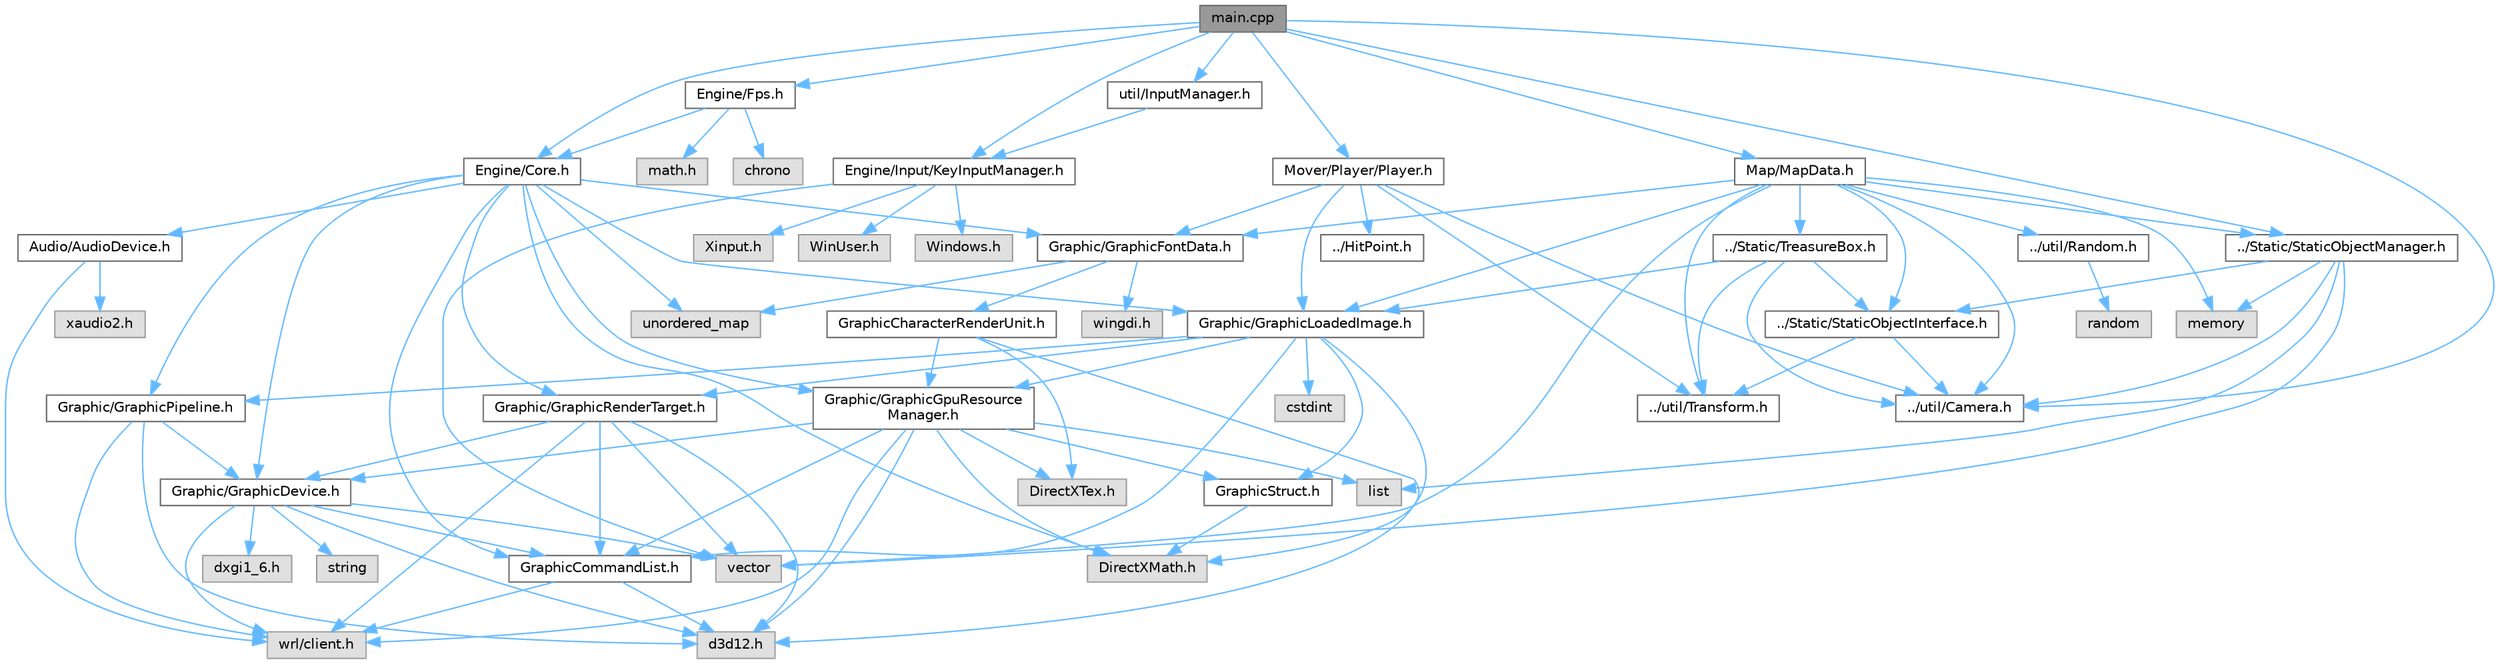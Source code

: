 digraph "main.cpp"
{
 // LATEX_PDF_SIZE
  bgcolor="transparent";
  edge [fontname=Helvetica,fontsize=10,labelfontname=Helvetica,labelfontsize=10];
  node [fontname=Helvetica,fontsize=10,shape=box,height=0.2,width=0.4];
  Node1 [id="Node000001",label="main.cpp",height=0.2,width=0.4,color="gray40", fillcolor="grey60", style="filled", fontcolor="black",tooltip=" "];
  Node1 -> Node2 [id="edge94_Node000001_Node000002",color="steelblue1",style="solid",tooltip=" "];
  Node2 [id="Node000002",label="Engine/Core.h",height=0.2,width=0.4,color="grey40", fillcolor="white", style="filled",URL="$_core_8h.html",tooltip=" "];
  Node2 -> Node3 [id="edge95_Node000002_Node000003",color="steelblue1",style="solid",tooltip=" "];
  Node3 [id="Node000003",label="Graphic/GraphicDevice.h",height=0.2,width=0.4,color="grey40", fillcolor="white", style="filled",URL="$_graphic_device_8h.html",tooltip=" "];
  Node3 -> Node4 [id="edge96_Node000003_Node000004",color="steelblue1",style="solid",tooltip=" "];
  Node4 [id="Node000004",label="d3d12.h",height=0.2,width=0.4,color="grey60", fillcolor="#E0E0E0", style="filled",tooltip=" "];
  Node3 -> Node5 [id="edge97_Node000003_Node000005",color="steelblue1",style="solid",tooltip=" "];
  Node5 [id="Node000005",label="dxgi1_6.h",height=0.2,width=0.4,color="grey60", fillcolor="#E0E0E0", style="filled",tooltip=" "];
  Node3 -> Node6 [id="edge98_Node000003_Node000006",color="steelblue1",style="solid",tooltip=" "];
  Node6 [id="Node000006",label="wrl/client.h",height=0.2,width=0.4,color="grey60", fillcolor="#E0E0E0", style="filled",tooltip=" "];
  Node3 -> Node7 [id="edge99_Node000003_Node000007",color="steelblue1",style="solid",tooltip=" "];
  Node7 [id="Node000007",label="vector",height=0.2,width=0.4,color="grey60", fillcolor="#E0E0E0", style="filled",tooltip=" "];
  Node3 -> Node8 [id="edge100_Node000003_Node000008",color="steelblue1",style="solid",tooltip=" "];
  Node8 [id="Node000008",label="string",height=0.2,width=0.4,color="grey60", fillcolor="#E0E0E0", style="filled",tooltip=" "];
  Node3 -> Node9 [id="edge101_Node000003_Node000009",color="steelblue1",style="solid",tooltip=" "];
  Node9 [id="Node000009",label="GraphicCommandList.h",height=0.2,width=0.4,color="grey40", fillcolor="white", style="filled",URL="$_graphic_command_list_8h.html",tooltip=" "];
  Node9 -> Node4 [id="edge102_Node000009_Node000004",color="steelblue1",style="solid",tooltip=" "];
  Node9 -> Node6 [id="edge103_Node000009_Node000006",color="steelblue1",style="solid",tooltip=" "];
  Node2 -> Node9 [id="edge104_Node000002_Node000009",color="steelblue1",style="solid",tooltip=" "];
  Node2 -> Node10 [id="edge105_Node000002_Node000010",color="steelblue1",style="solid",tooltip=" "];
  Node10 [id="Node000010",label="Graphic/GraphicRenderTarget.h",height=0.2,width=0.4,color="grey40", fillcolor="white", style="filled",URL="$_graphic_render_target_8h.html",tooltip=" "];
  Node10 -> Node3 [id="edge106_Node000010_Node000003",color="steelblue1",style="solid",tooltip=" "];
  Node10 -> Node9 [id="edge107_Node000010_Node000009",color="steelblue1",style="solid",tooltip=" "];
  Node10 -> Node7 [id="edge108_Node000010_Node000007",color="steelblue1",style="solid",tooltip=" "];
  Node10 -> Node4 [id="edge109_Node000010_Node000004",color="steelblue1",style="solid",tooltip=" "];
  Node10 -> Node6 [id="edge110_Node000010_Node000006",color="steelblue1",style="solid",tooltip=" "];
  Node2 -> Node11 [id="edge111_Node000002_Node000011",color="steelblue1",style="solid",tooltip=" "];
  Node11 [id="Node000011",label="Graphic/GraphicPipeline.h",height=0.2,width=0.4,color="grey40", fillcolor="white", style="filled",URL="$_graphic_pipeline_8h.html",tooltip=" "];
  Node11 -> Node3 [id="edge112_Node000011_Node000003",color="steelblue1",style="solid",tooltip=" "];
  Node11 -> Node4 [id="edge113_Node000011_Node000004",color="steelblue1",style="solid",tooltip=" "];
  Node11 -> Node6 [id="edge114_Node000011_Node000006",color="steelblue1",style="solid",tooltip=" "];
  Node2 -> Node12 [id="edge115_Node000002_Node000012",color="steelblue1",style="solid",tooltip=" "];
  Node12 [id="Node000012",label="Graphic/GraphicGpuResource\lManager.h",height=0.2,width=0.4,color="grey40", fillcolor="white", style="filled",URL="$_graphic_gpu_resource_manager_8h.html",tooltip=" "];
  Node12 -> Node3 [id="edge116_Node000012_Node000003",color="steelblue1",style="solid",tooltip=" "];
  Node12 -> Node9 [id="edge117_Node000012_Node000009",color="steelblue1",style="solid",tooltip=" "];
  Node12 -> Node13 [id="edge118_Node000012_Node000013",color="steelblue1",style="solid",tooltip=" "];
  Node13 [id="Node000013",label="GraphicStruct.h",height=0.2,width=0.4,color="grey40", fillcolor="white", style="filled",URL="$_graphic_struct_8h.html",tooltip=" "];
  Node13 -> Node14 [id="edge119_Node000013_Node000014",color="steelblue1",style="solid",tooltip=" "];
  Node14 [id="Node000014",label="DirectXMath.h",height=0.2,width=0.4,color="grey60", fillcolor="#E0E0E0", style="filled",tooltip=" "];
  Node12 -> Node4 [id="edge120_Node000012_Node000004",color="steelblue1",style="solid",tooltip=" "];
  Node12 -> Node14 [id="edge121_Node000012_Node000014",color="steelblue1",style="solid",tooltip=" "];
  Node12 -> Node15 [id="edge122_Node000012_Node000015",color="steelblue1",style="solid",tooltip=" "];
  Node15 [id="Node000015",label="DirectXTex.h",height=0.2,width=0.4,color="grey60", fillcolor="#E0E0E0", style="filled",tooltip=" "];
  Node12 -> Node16 [id="edge123_Node000012_Node000016",color="steelblue1",style="solid",tooltip=" "];
  Node16 [id="Node000016",label="list",height=0.2,width=0.4,color="grey60", fillcolor="#E0E0E0", style="filled",tooltip=" "];
  Node12 -> Node6 [id="edge124_Node000012_Node000006",color="steelblue1",style="solid",tooltip=" "];
  Node2 -> Node17 [id="edge125_Node000002_Node000017",color="steelblue1",style="solid",tooltip=" "];
  Node17 [id="Node000017",label="Graphic/GraphicLoadedImage.h",height=0.2,width=0.4,color="grey40", fillcolor="white", style="filled",URL="$_graphic_loaded_image_8h.html",tooltip=" "];
  Node17 -> Node18 [id="edge126_Node000017_Node000018",color="steelblue1",style="solid",tooltip=" "];
  Node18 [id="Node000018",label="cstdint",height=0.2,width=0.4,color="grey60", fillcolor="#E0E0E0", style="filled",tooltip=" "];
  Node17 -> Node14 [id="edge127_Node000017_Node000014",color="steelblue1",style="solid",tooltip=" "];
  Node17 -> Node9 [id="edge128_Node000017_Node000009",color="steelblue1",style="solid",tooltip=" "];
  Node17 -> Node11 [id="edge129_Node000017_Node000011",color="steelblue1",style="solid",tooltip=" "];
  Node17 -> Node10 [id="edge130_Node000017_Node000010",color="steelblue1",style="solid",tooltip=" "];
  Node17 -> Node12 [id="edge131_Node000017_Node000012",color="steelblue1",style="solid",tooltip=" "];
  Node17 -> Node13 [id="edge132_Node000017_Node000013",color="steelblue1",style="solid",tooltip=" "];
  Node2 -> Node19 [id="edge133_Node000002_Node000019",color="steelblue1",style="solid",tooltip=" "];
  Node19 [id="Node000019",label="Graphic/GraphicFontData.h",height=0.2,width=0.4,color="grey40", fillcolor="white", style="filled",URL="$_graphic_font_data_8h.html",tooltip=" "];
  Node19 -> Node20 [id="edge134_Node000019_Node000020",color="steelblue1",style="solid",tooltip=" "];
  Node20 [id="Node000020",label="GraphicCharacterRenderUnit.h",height=0.2,width=0.4,color="grey40", fillcolor="white", style="filled",URL="$_graphic_character_render_unit_8h.html",tooltip=" "];
  Node20 -> Node12 [id="edge135_Node000020_Node000012",color="steelblue1",style="solid",tooltip=" "];
  Node20 -> Node4 [id="edge136_Node000020_Node000004",color="steelblue1",style="solid",tooltip=" "];
  Node20 -> Node15 [id="edge137_Node000020_Node000015",color="steelblue1",style="solid",tooltip=" "];
  Node19 -> Node21 [id="edge138_Node000019_Node000021",color="steelblue1",style="solid",tooltip=" "];
  Node21 [id="Node000021",label="unordered_map",height=0.2,width=0.4,color="grey60", fillcolor="#E0E0E0", style="filled",tooltip=" "];
  Node19 -> Node22 [id="edge139_Node000019_Node000022",color="steelblue1",style="solid",tooltip=" "];
  Node22 [id="Node000022",label="wingdi.h",height=0.2,width=0.4,color="grey60", fillcolor="#E0E0E0", style="filled",tooltip=" "];
  Node2 -> Node23 [id="edge140_Node000002_Node000023",color="steelblue1",style="solid",tooltip=" "];
  Node23 [id="Node000023",label="Audio/AudioDevice.h",height=0.2,width=0.4,color="grey40", fillcolor="white", style="filled",URL="$_audio_device_8h.html",tooltip=" "];
  Node23 -> Node24 [id="edge141_Node000023_Node000024",color="steelblue1",style="solid",tooltip=" "];
  Node24 [id="Node000024",label="xaudio2.h",height=0.2,width=0.4,color="grey60", fillcolor="#E0E0E0", style="filled",tooltip=" "];
  Node23 -> Node6 [id="edge142_Node000023_Node000006",color="steelblue1",style="solid",tooltip=" "];
  Node2 -> Node14 [id="edge143_Node000002_Node000014",color="steelblue1",style="solid",tooltip=" "];
  Node2 -> Node21 [id="edge144_Node000002_Node000021",color="steelblue1",style="solid",tooltip=" "];
  Node1 -> Node25 [id="edge145_Node000001_Node000025",color="steelblue1",style="solid",tooltip=" "];
  Node25 [id="Node000025",label="Engine/Fps.h",height=0.2,width=0.4,color="grey40", fillcolor="white", style="filled",URL="$_fps_8h.html",tooltip=" "];
  Node25 -> Node2 [id="edge146_Node000025_Node000002",color="steelblue1",style="solid",tooltip=" "];
  Node25 -> Node26 [id="edge147_Node000025_Node000026",color="steelblue1",style="solid",tooltip=" "];
  Node26 [id="Node000026",label="math.h",height=0.2,width=0.4,color="grey60", fillcolor="#E0E0E0", style="filled",tooltip=" "];
  Node25 -> Node27 [id="edge148_Node000025_Node000027",color="steelblue1",style="solid",tooltip=" "];
  Node27 [id="Node000027",label="chrono",height=0.2,width=0.4,color="grey60", fillcolor="#E0E0E0", style="filled",tooltip=" "];
  Node1 -> Node28 [id="edge149_Node000001_Node000028",color="steelblue1",style="solid",tooltip=" "];
  Node28 [id="Node000028",label="Engine/Input/KeyInputManager.h",height=0.2,width=0.4,color="grey40", fillcolor="white", style="filled",URL="$_key_input_manager_8h.html",tooltip=" "];
  Node28 -> Node29 [id="edge150_Node000028_Node000029",color="steelblue1",style="solid",tooltip=" "];
  Node29 [id="Node000029",label="Windows.h",height=0.2,width=0.4,color="grey60", fillcolor="#E0E0E0", style="filled",tooltip=" "];
  Node28 -> Node30 [id="edge151_Node000028_Node000030",color="steelblue1",style="solid",tooltip=" "];
  Node30 [id="Node000030",label="Xinput.h",height=0.2,width=0.4,color="grey60", fillcolor="#E0E0E0", style="filled",tooltip=" "];
  Node28 -> Node31 [id="edge152_Node000028_Node000031",color="steelblue1",style="solid",tooltip=" "];
  Node31 [id="Node000031",label="WinUser.h",height=0.2,width=0.4,color="grey60", fillcolor="#E0E0E0", style="filled",tooltip=" "];
  Node28 -> Node7 [id="edge153_Node000028_Node000007",color="steelblue1",style="solid",tooltip=" "];
  Node1 -> Node32 [id="edge154_Node000001_Node000032",color="steelblue1",style="solid",tooltip=" "];
  Node32 [id="Node000032",label="Map/MapData.h",height=0.2,width=0.4,color="grey40", fillcolor="white", style="filled",URL="$_map_data_8h.html",tooltip=" "];
  Node32 -> Node17 [id="edge155_Node000032_Node000017",color="steelblue1",style="solid",tooltip=" "];
  Node32 -> Node19 [id="edge156_Node000032_Node000019",color="steelblue1",style="solid",tooltip=" "];
  Node32 -> Node33 [id="edge157_Node000032_Node000033",color="steelblue1",style="solid",tooltip=" "];
  Node33 [id="Node000033",label="../util/Camera.h",height=0.2,width=0.4,color="grey40", fillcolor="white", style="filled",URL="$_camera_8h.html",tooltip=" "];
  Node32 -> Node34 [id="edge158_Node000032_Node000034",color="steelblue1",style="solid",tooltip=" "];
  Node34 [id="Node000034",label="../util/Random.h",height=0.2,width=0.4,color="grey40", fillcolor="white", style="filled",URL="$_random_8h.html",tooltip=" "];
  Node34 -> Node35 [id="edge159_Node000034_Node000035",color="steelblue1",style="solid",tooltip=" "];
  Node35 [id="Node000035",label="random",height=0.2,width=0.4,color="grey60", fillcolor="#E0E0E0", style="filled",tooltip=" "];
  Node32 -> Node36 [id="edge160_Node000032_Node000036",color="steelblue1",style="solid",tooltip=" "];
  Node36 [id="Node000036",label="../util/Transform.h",height=0.2,width=0.4,color="grey40", fillcolor="white", style="filled",URL="$_transform_8h.html",tooltip=" "];
  Node32 -> Node37 [id="edge161_Node000032_Node000037",color="steelblue1",style="solid",tooltip=" "];
  Node37 [id="Node000037",label="../Static/StaticObjectInterface.h",height=0.2,width=0.4,color="grey40", fillcolor="white", style="filled",URL="$_static_object_interface_8h.html",tooltip=" "];
  Node37 -> Node33 [id="edge162_Node000037_Node000033",color="steelblue1",style="solid",tooltip=" "];
  Node37 -> Node36 [id="edge163_Node000037_Node000036",color="steelblue1",style="solid",tooltip=" "];
  Node32 -> Node38 [id="edge164_Node000032_Node000038",color="steelblue1",style="solid",tooltip=" "];
  Node38 [id="Node000038",label="../Static/TreasureBox.h",height=0.2,width=0.4,color="grey40", fillcolor="white", style="filled",URL="$_treasure_box_8h.html",tooltip=" "];
  Node38 -> Node36 [id="edge165_Node000038_Node000036",color="steelblue1",style="solid",tooltip=" "];
  Node38 -> Node33 [id="edge166_Node000038_Node000033",color="steelblue1",style="solid",tooltip=" "];
  Node38 -> Node17 [id="edge167_Node000038_Node000017",color="steelblue1",style="solid",tooltip=" "];
  Node38 -> Node37 [id="edge168_Node000038_Node000037",color="steelblue1",style="solid",tooltip=" "];
  Node32 -> Node39 [id="edge169_Node000032_Node000039",color="steelblue1",style="solid",tooltip=" "];
  Node39 [id="Node000039",label="../Static/StaticObjectManager.h",height=0.2,width=0.4,color="grey40", fillcolor="white", style="filled",URL="$_static_object_manager_8h.html",tooltip=" "];
  Node39 -> Node37 [id="edge170_Node000039_Node000037",color="steelblue1",style="solid",tooltip=" "];
  Node39 -> Node33 [id="edge171_Node000039_Node000033",color="steelblue1",style="solid",tooltip=" "];
  Node39 -> Node16 [id="edge172_Node000039_Node000016",color="steelblue1",style="solid",tooltip=" "];
  Node39 -> Node7 [id="edge173_Node000039_Node000007",color="steelblue1",style="solid",tooltip=" "];
  Node39 -> Node40 [id="edge174_Node000039_Node000040",color="steelblue1",style="solid",tooltip=" "];
  Node40 [id="Node000040",label="memory",height=0.2,width=0.4,color="grey60", fillcolor="#E0E0E0", style="filled",tooltip=" "];
  Node32 -> Node7 [id="edge175_Node000032_Node000007",color="steelblue1",style="solid",tooltip=" "];
  Node32 -> Node40 [id="edge176_Node000032_Node000040",color="steelblue1",style="solid",tooltip=" "];
  Node1 -> Node41 [id="edge177_Node000001_Node000041",color="steelblue1",style="solid",tooltip=" "];
  Node41 [id="Node000041",label="Mover/Player/Player.h",height=0.2,width=0.4,color="grey40", fillcolor="white", style="filled",URL="$_player_8h.html",tooltip=" "];
  Node41 -> Node36 [id="edge178_Node000041_Node000036",color="steelblue1",style="solid",tooltip=" "];
  Node41 -> Node33 [id="edge179_Node000041_Node000033",color="steelblue1",style="solid",tooltip=" "];
  Node41 -> Node17 [id="edge180_Node000041_Node000017",color="steelblue1",style="solid",tooltip=" "];
  Node41 -> Node19 [id="edge181_Node000041_Node000019",color="steelblue1",style="solid",tooltip=" "];
  Node41 -> Node42 [id="edge182_Node000041_Node000042",color="steelblue1",style="solid",tooltip=" "];
  Node42 [id="Node000042",label="../HitPoint.h",height=0.2,width=0.4,color="grey40", fillcolor="white", style="filled",URL="$_hit_point_8h.html",tooltip=" "];
  Node1 -> Node39 [id="edge183_Node000001_Node000039",color="steelblue1",style="solid",tooltip=" "];
  Node1 -> Node43 [id="edge184_Node000001_Node000043",color="steelblue1",style="solid",tooltip=" "];
  Node43 [id="Node000043",label="util/InputManager.h",height=0.2,width=0.4,color="grey40", fillcolor="white", style="filled",URL="$_input_manager_8h.html",tooltip=" "];
  Node43 -> Node28 [id="edge185_Node000043_Node000028",color="steelblue1",style="solid",tooltip=" "];
  Node1 -> Node33 [id="edge186_Node000001_Node000033",color="steelblue1",style="solid",tooltip=" "];
}
